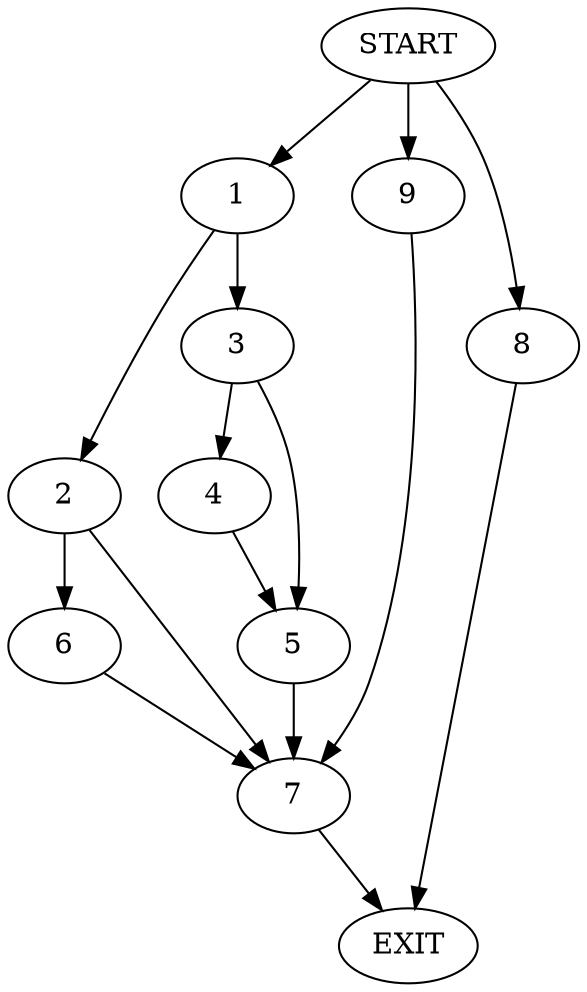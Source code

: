 digraph {
0 [label="START"]
10 [label="EXIT"]
0 -> 1
1 -> 2
1 -> 3
3 -> 4
3 -> 5
2 -> 6
2 -> 7
4 -> 5
5 -> 7
7 -> 10
6 -> 7
0 -> 8
8 -> 10
0 -> 9
9 -> 7
}
